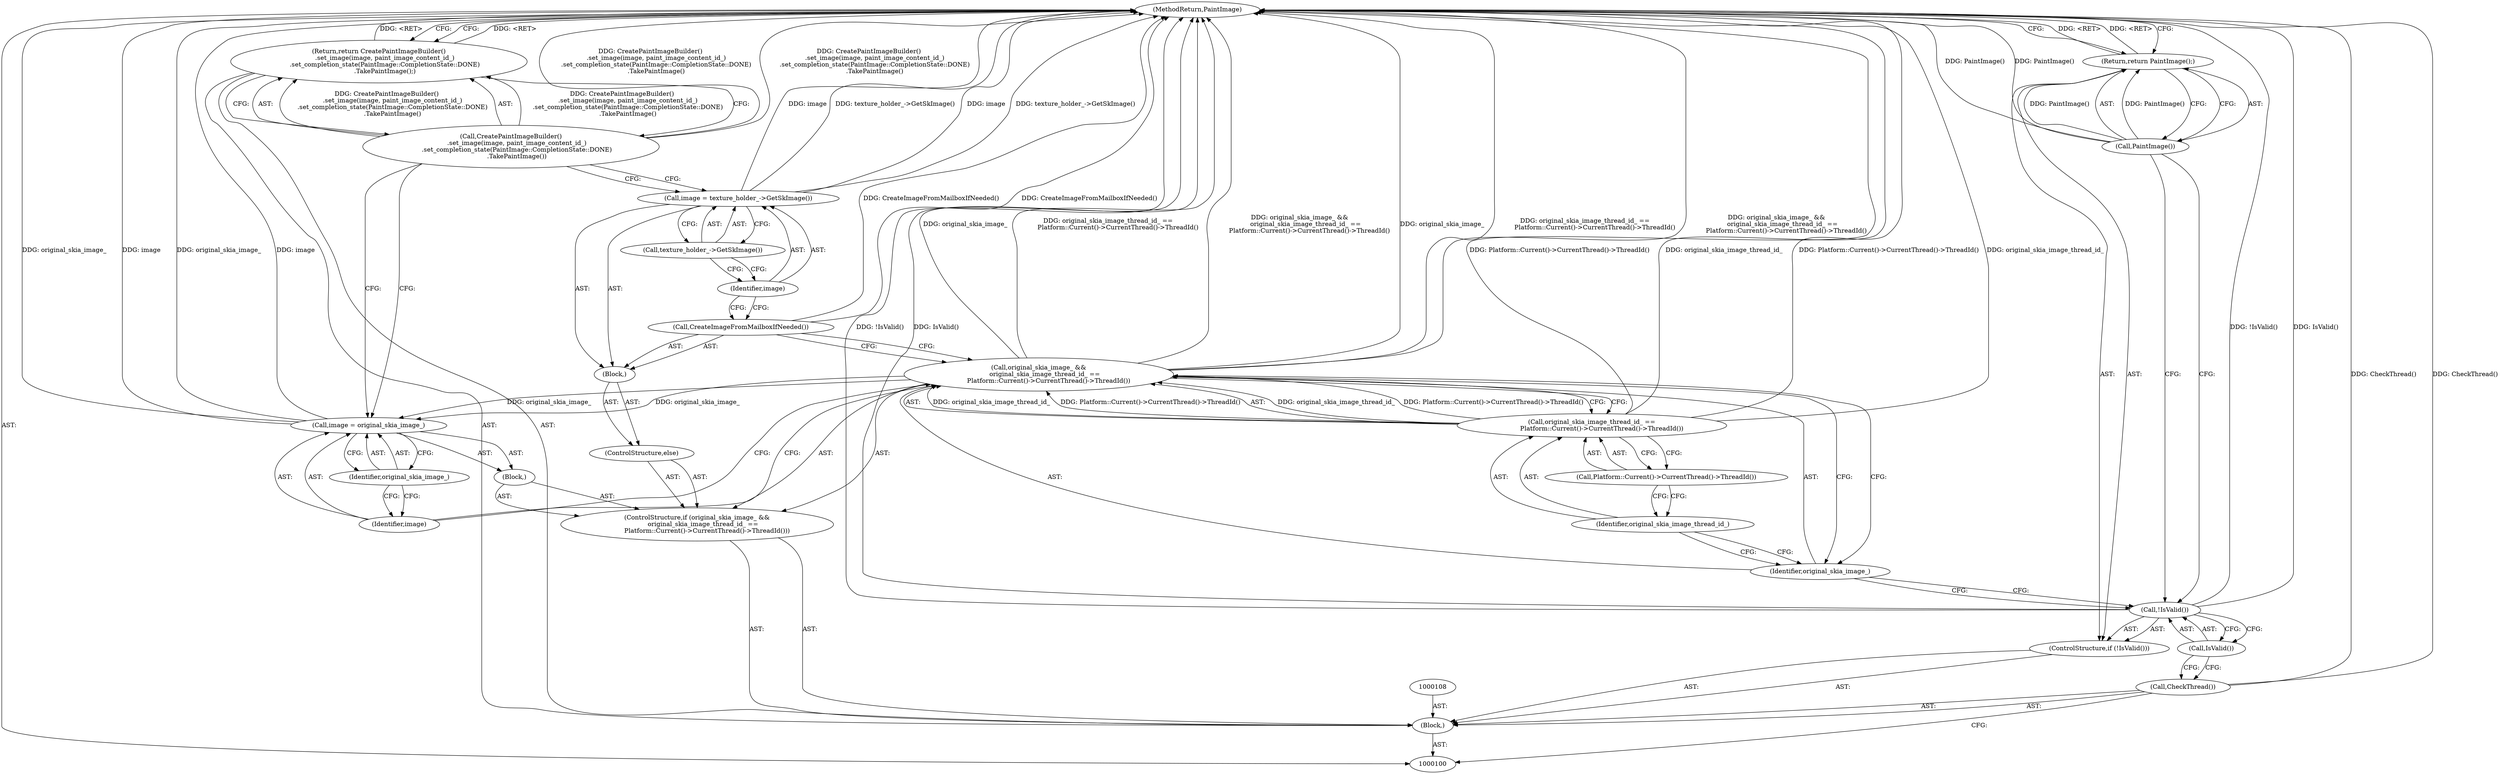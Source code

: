 digraph "1_Chrome_78d89fe556cb5dabbc47b4967cdf55e607e29580_8" {
"1000127" [label="(MethodReturn,PaintImage)"];
"1000101" [label="(Block,)"];
"1000118" [label="(Identifier,original_skia_image_)"];
"1000116" [label="(Call,image = original_skia_image_)"];
"1000117" [label="(Identifier,image)"];
"1000119" [label="(ControlStructure,else)"];
"1000120" [label="(Block,)"];
"1000121" [label="(Call,CreateImageFromMailboxIfNeeded())"];
"1000124" [label="(Call,texture_holder_->GetSkImage())"];
"1000122" [label="(Call,image = texture_holder_->GetSkImage())"];
"1000123" [label="(Identifier,image)"];
"1000125" [label="(Return,return CreatePaintImageBuilder()\n      .set_image(image, paint_image_content_id_)\n      .set_completion_state(PaintImage::CompletionState::DONE)\n      .TakePaintImage();)"];
"1000126" [label="(Call,CreatePaintImageBuilder()\n      .set_image(image, paint_image_content_id_)\n      .set_completion_state(PaintImage::CompletionState::DONE)\n      .TakePaintImage())"];
"1000102" [label="(Call,CheckThread())"];
"1000103" [label="(ControlStructure,if (!IsValid()))"];
"1000104" [label="(Call,!IsValid())"];
"1000105" [label="(Call,IsValid())"];
"1000107" [label="(Call,PaintImage())"];
"1000106" [label="(Return,return PaintImage();)"];
"1000109" [label="(ControlStructure,if (original_skia_image_ &&\n      original_skia_image_thread_id_ ==\n          Platform::Current()->CurrentThread()->ThreadId()))"];
"1000110" [label="(Call,original_skia_image_ &&\n      original_skia_image_thread_id_ ==\n          Platform::Current()->CurrentThread()->ThreadId())"];
"1000111" [label="(Identifier,original_skia_image_)"];
"1000112" [label="(Call,original_skia_image_thread_id_ ==\n          Platform::Current()->CurrentThread()->ThreadId())"];
"1000113" [label="(Identifier,original_skia_image_thread_id_)"];
"1000114" [label="(Call,Platform::Current()->CurrentThread()->ThreadId())"];
"1000115" [label="(Block,)"];
"1000127" -> "1000100"  [label="AST: "];
"1000127" -> "1000106"  [label="CFG: "];
"1000127" -> "1000125"  [label="CFG: "];
"1000106" -> "1000127"  [label="DDG: <RET>"];
"1000116" -> "1000127"  [label="DDG: image"];
"1000116" -> "1000127"  [label="DDG: original_skia_image_"];
"1000126" -> "1000127"  [label="DDG: CreatePaintImageBuilder()\n      .set_image(image, paint_image_content_id_)\n      .set_completion_state(PaintImage::CompletionState::DONE)\n      .TakePaintImage()"];
"1000107" -> "1000127"  [label="DDG: PaintImage()"];
"1000104" -> "1000127"  [label="DDG: !IsValid()"];
"1000104" -> "1000127"  [label="DDG: IsValid()"];
"1000112" -> "1000127"  [label="DDG: Platform::Current()->CurrentThread()->ThreadId()"];
"1000112" -> "1000127"  [label="DDG: original_skia_image_thread_id_"];
"1000122" -> "1000127"  [label="DDG: image"];
"1000122" -> "1000127"  [label="DDG: texture_holder_->GetSkImage()"];
"1000121" -> "1000127"  [label="DDG: CreateImageFromMailboxIfNeeded()"];
"1000102" -> "1000127"  [label="DDG: CheckThread()"];
"1000110" -> "1000127"  [label="DDG: original_skia_image_thread_id_ ==\n          Platform::Current()->CurrentThread()->ThreadId()"];
"1000110" -> "1000127"  [label="DDG: original_skia_image_ &&\n      original_skia_image_thread_id_ ==\n          Platform::Current()->CurrentThread()->ThreadId()"];
"1000110" -> "1000127"  [label="DDG: original_skia_image_"];
"1000125" -> "1000127"  [label="DDG: <RET>"];
"1000101" -> "1000100"  [label="AST: "];
"1000102" -> "1000101"  [label="AST: "];
"1000103" -> "1000101"  [label="AST: "];
"1000108" -> "1000101"  [label="AST: "];
"1000109" -> "1000101"  [label="AST: "];
"1000125" -> "1000101"  [label="AST: "];
"1000118" -> "1000116"  [label="AST: "];
"1000118" -> "1000117"  [label="CFG: "];
"1000116" -> "1000118"  [label="CFG: "];
"1000116" -> "1000115"  [label="AST: "];
"1000116" -> "1000118"  [label="CFG: "];
"1000117" -> "1000116"  [label="AST: "];
"1000118" -> "1000116"  [label="AST: "];
"1000126" -> "1000116"  [label="CFG: "];
"1000116" -> "1000127"  [label="DDG: image"];
"1000116" -> "1000127"  [label="DDG: original_skia_image_"];
"1000110" -> "1000116"  [label="DDG: original_skia_image_"];
"1000117" -> "1000116"  [label="AST: "];
"1000117" -> "1000110"  [label="CFG: "];
"1000118" -> "1000117"  [label="CFG: "];
"1000119" -> "1000109"  [label="AST: "];
"1000120" -> "1000119"  [label="AST: "];
"1000120" -> "1000119"  [label="AST: "];
"1000121" -> "1000120"  [label="AST: "];
"1000122" -> "1000120"  [label="AST: "];
"1000121" -> "1000120"  [label="AST: "];
"1000121" -> "1000110"  [label="CFG: "];
"1000123" -> "1000121"  [label="CFG: "];
"1000121" -> "1000127"  [label="DDG: CreateImageFromMailboxIfNeeded()"];
"1000124" -> "1000122"  [label="AST: "];
"1000124" -> "1000123"  [label="CFG: "];
"1000122" -> "1000124"  [label="CFG: "];
"1000122" -> "1000120"  [label="AST: "];
"1000122" -> "1000124"  [label="CFG: "];
"1000123" -> "1000122"  [label="AST: "];
"1000124" -> "1000122"  [label="AST: "];
"1000126" -> "1000122"  [label="CFG: "];
"1000122" -> "1000127"  [label="DDG: image"];
"1000122" -> "1000127"  [label="DDG: texture_holder_->GetSkImage()"];
"1000123" -> "1000122"  [label="AST: "];
"1000123" -> "1000121"  [label="CFG: "];
"1000124" -> "1000123"  [label="CFG: "];
"1000125" -> "1000101"  [label="AST: "];
"1000125" -> "1000126"  [label="CFG: "];
"1000126" -> "1000125"  [label="AST: "];
"1000127" -> "1000125"  [label="CFG: "];
"1000125" -> "1000127"  [label="DDG: <RET>"];
"1000126" -> "1000125"  [label="DDG: CreatePaintImageBuilder()\n      .set_image(image, paint_image_content_id_)\n      .set_completion_state(PaintImage::CompletionState::DONE)\n      .TakePaintImage()"];
"1000126" -> "1000125"  [label="AST: "];
"1000126" -> "1000116"  [label="CFG: "];
"1000126" -> "1000122"  [label="CFG: "];
"1000125" -> "1000126"  [label="CFG: "];
"1000126" -> "1000127"  [label="DDG: CreatePaintImageBuilder()\n      .set_image(image, paint_image_content_id_)\n      .set_completion_state(PaintImage::CompletionState::DONE)\n      .TakePaintImage()"];
"1000126" -> "1000125"  [label="DDG: CreatePaintImageBuilder()\n      .set_image(image, paint_image_content_id_)\n      .set_completion_state(PaintImage::CompletionState::DONE)\n      .TakePaintImage()"];
"1000102" -> "1000101"  [label="AST: "];
"1000102" -> "1000100"  [label="CFG: "];
"1000105" -> "1000102"  [label="CFG: "];
"1000102" -> "1000127"  [label="DDG: CheckThread()"];
"1000103" -> "1000101"  [label="AST: "];
"1000104" -> "1000103"  [label="AST: "];
"1000106" -> "1000103"  [label="AST: "];
"1000104" -> "1000103"  [label="AST: "];
"1000104" -> "1000105"  [label="CFG: "];
"1000105" -> "1000104"  [label="AST: "];
"1000107" -> "1000104"  [label="CFG: "];
"1000111" -> "1000104"  [label="CFG: "];
"1000104" -> "1000127"  [label="DDG: !IsValid()"];
"1000104" -> "1000127"  [label="DDG: IsValid()"];
"1000105" -> "1000104"  [label="AST: "];
"1000105" -> "1000102"  [label="CFG: "];
"1000104" -> "1000105"  [label="CFG: "];
"1000107" -> "1000106"  [label="AST: "];
"1000107" -> "1000104"  [label="CFG: "];
"1000106" -> "1000107"  [label="CFG: "];
"1000107" -> "1000127"  [label="DDG: PaintImage()"];
"1000107" -> "1000106"  [label="DDG: PaintImage()"];
"1000106" -> "1000103"  [label="AST: "];
"1000106" -> "1000107"  [label="CFG: "];
"1000107" -> "1000106"  [label="AST: "];
"1000127" -> "1000106"  [label="CFG: "];
"1000106" -> "1000127"  [label="DDG: <RET>"];
"1000107" -> "1000106"  [label="DDG: PaintImage()"];
"1000109" -> "1000101"  [label="AST: "];
"1000110" -> "1000109"  [label="AST: "];
"1000115" -> "1000109"  [label="AST: "];
"1000119" -> "1000109"  [label="AST: "];
"1000110" -> "1000109"  [label="AST: "];
"1000110" -> "1000111"  [label="CFG: "];
"1000110" -> "1000112"  [label="CFG: "];
"1000111" -> "1000110"  [label="AST: "];
"1000112" -> "1000110"  [label="AST: "];
"1000117" -> "1000110"  [label="CFG: "];
"1000121" -> "1000110"  [label="CFG: "];
"1000110" -> "1000127"  [label="DDG: original_skia_image_thread_id_ ==\n          Platform::Current()->CurrentThread()->ThreadId()"];
"1000110" -> "1000127"  [label="DDG: original_skia_image_ &&\n      original_skia_image_thread_id_ ==\n          Platform::Current()->CurrentThread()->ThreadId()"];
"1000110" -> "1000127"  [label="DDG: original_skia_image_"];
"1000112" -> "1000110"  [label="DDG: original_skia_image_thread_id_"];
"1000112" -> "1000110"  [label="DDG: Platform::Current()->CurrentThread()->ThreadId()"];
"1000110" -> "1000116"  [label="DDG: original_skia_image_"];
"1000111" -> "1000110"  [label="AST: "];
"1000111" -> "1000104"  [label="CFG: "];
"1000113" -> "1000111"  [label="CFG: "];
"1000110" -> "1000111"  [label="CFG: "];
"1000112" -> "1000110"  [label="AST: "];
"1000112" -> "1000114"  [label="CFG: "];
"1000113" -> "1000112"  [label="AST: "];
"1000114" -> "1000112"  [label="AST: "];
"1000110" -> "1000112"  [label="CFG: "];
"1000112" -> "1000127"  [label="DDG: Platform::Current()->CurrentThread()->ThreadId()"];
"1000112" -> "1000127"  [label="DDG: original_skia_image_thread_id_"];
"1000112" -> "1000110"  [label="DDG: original_skia_image_thread_id_"];
"1000112" -> "1000110"  [label="DDG: Platform::Current()->CurrentThread()->ThreadId()"];
"1000113" -> "1000112"  [label="AST: "];
"1000113" -> "1000111"  [label="CFG: "];
"1000114" -> "1000113"  [label="CFG: "];
"1000114" -> "1000112"  [label="AST: "];
"1000114" -> "1000113"  [label="CFG: "];
"1000112" -> "1000114"  [label="CFG: "];
"1000115" -> "1000109"  [label="AST: "];
"1000116" -> "1000115"  [label="AST: "];
}
